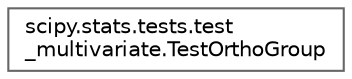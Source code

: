 digraph "Graphical Class Hierarchy"
{
 // LATEX_PDF_SIZE
  bgcolor="transparent";
  edge [fontname=Helvetica,fontsize=10,labelfontname=Helvetica,labelfontsize=10];
  node [fontname=Helvetica,fontsize=10,shape=box,height=0.2,width=0.4];
  rankdir="LR";
  Node0 [id="Node000000",label="scipy.stats.tests.test\l_multivariate.TestOrthoGroup",height=0.2,width=0.4,color="grey40", fillcolor="white", style="filled",URL="$d0/d31/classscipy_1_1stats_1_1tests_1_1test__multivariate_1_1TestOrthoGroup.html",tooltip=" "];
}
